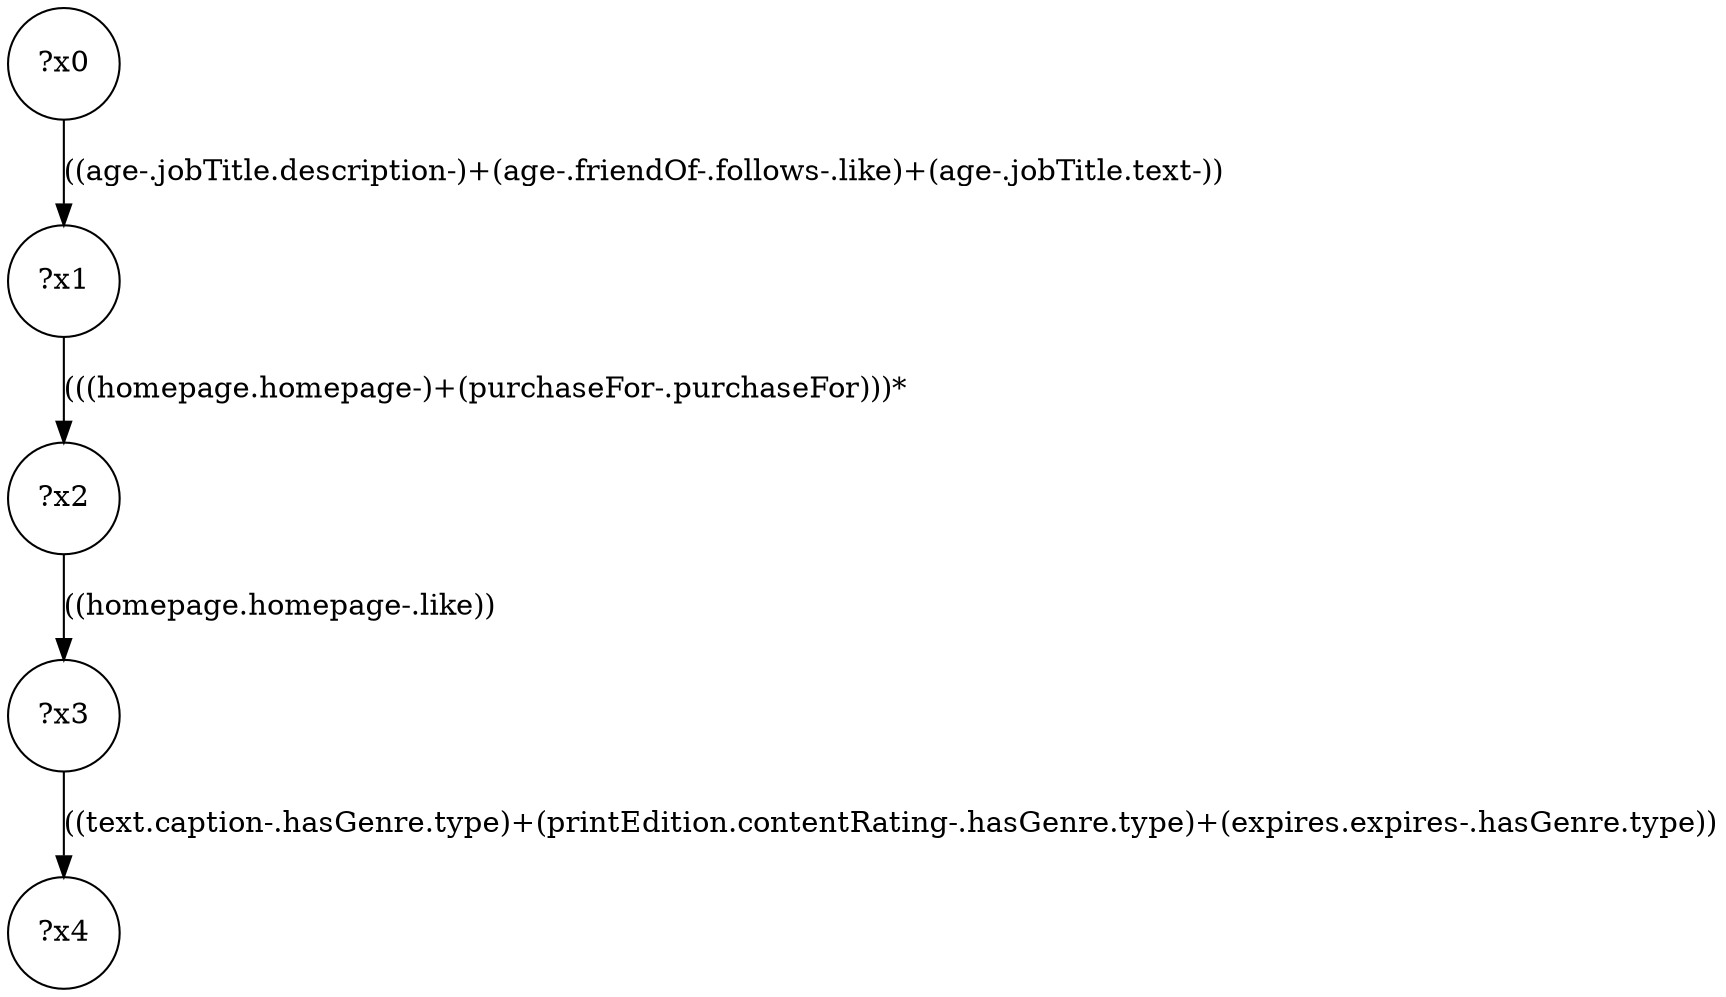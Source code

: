 digraph g {
	x0 [shape=circle, label="?x0"];
	x1 [shape=circle, label="?x1"];
	x0 -> x1 [label="((age-.jobTitle.description-)+(age-.friendOf-.follows-.like)+(age-.jobTitle.text-))"];
	x2 [shape=circle, label="?x2"];
	x1 -> x2 [label="(((homepage.homepage-)+(purchaseFor-.purchaseFor)))*"];
	x3 [shape=circle, label="?x3"];
	x2 -> x3 [label="((homepage.homepage-.like))"];
	x4 [shape=circle, label="?x4"];
	x3 -> x4 [label="((text.caption-.hasGenre.type)+(printEdition.contentRating-.hasGenre.type)+(expires.expires-.hasGenre.type))"];
}
